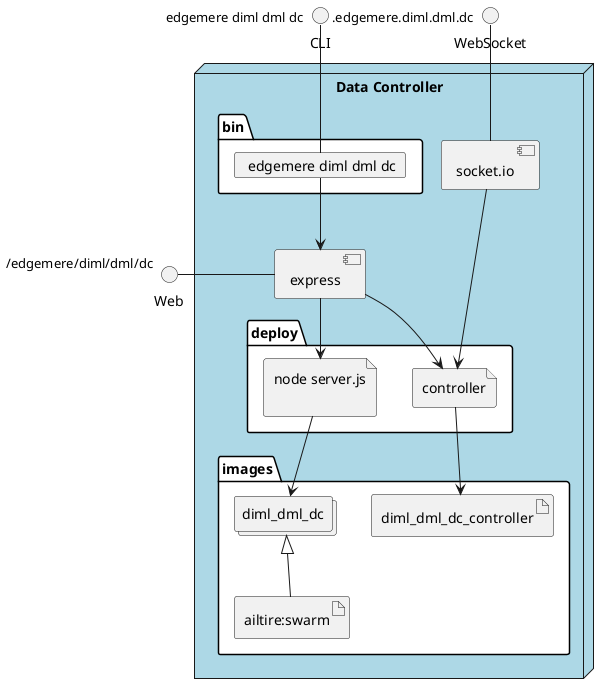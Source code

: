 @startuml
  interface CLI
  interface Web
  interface WebSocket
node "Data Controller" #lightblue {
  component express as REST
  component socket.io as socket
  folder bin #ffffff {
    card " edgemere diml dml dc" as binName
  }
  binName --> REST

  folder deploy #ffffff {
      file "node server.js\n" as diml_dml_dc_container
      REST --> diml_dml_dc_container


    file "controller" as controller_container
    REST --> controller_container
    socket ---> controller_container

  }
  folder images #ffffff {
    collections "diml_dml_dc" as diml_dml_dcimage
    artifact "ailtire:swarm" as ailtireswarm
    diml_dml_dcimage <|-- ailtireswarm
    diml_dml_dc_container --> diml_dml_dcimage


      artifact "diml_dml_dc_controller" as diml_dml_dc_controller
      controller_container --> diml_dml_dc_controller

  }
}
CLI " edgemere diml dml dc" -- binName
Web "/edgemere/diml/dml/dc" - REST
WebSocket ".edgemere.diml.dml.dc" -- socket

@enduml
